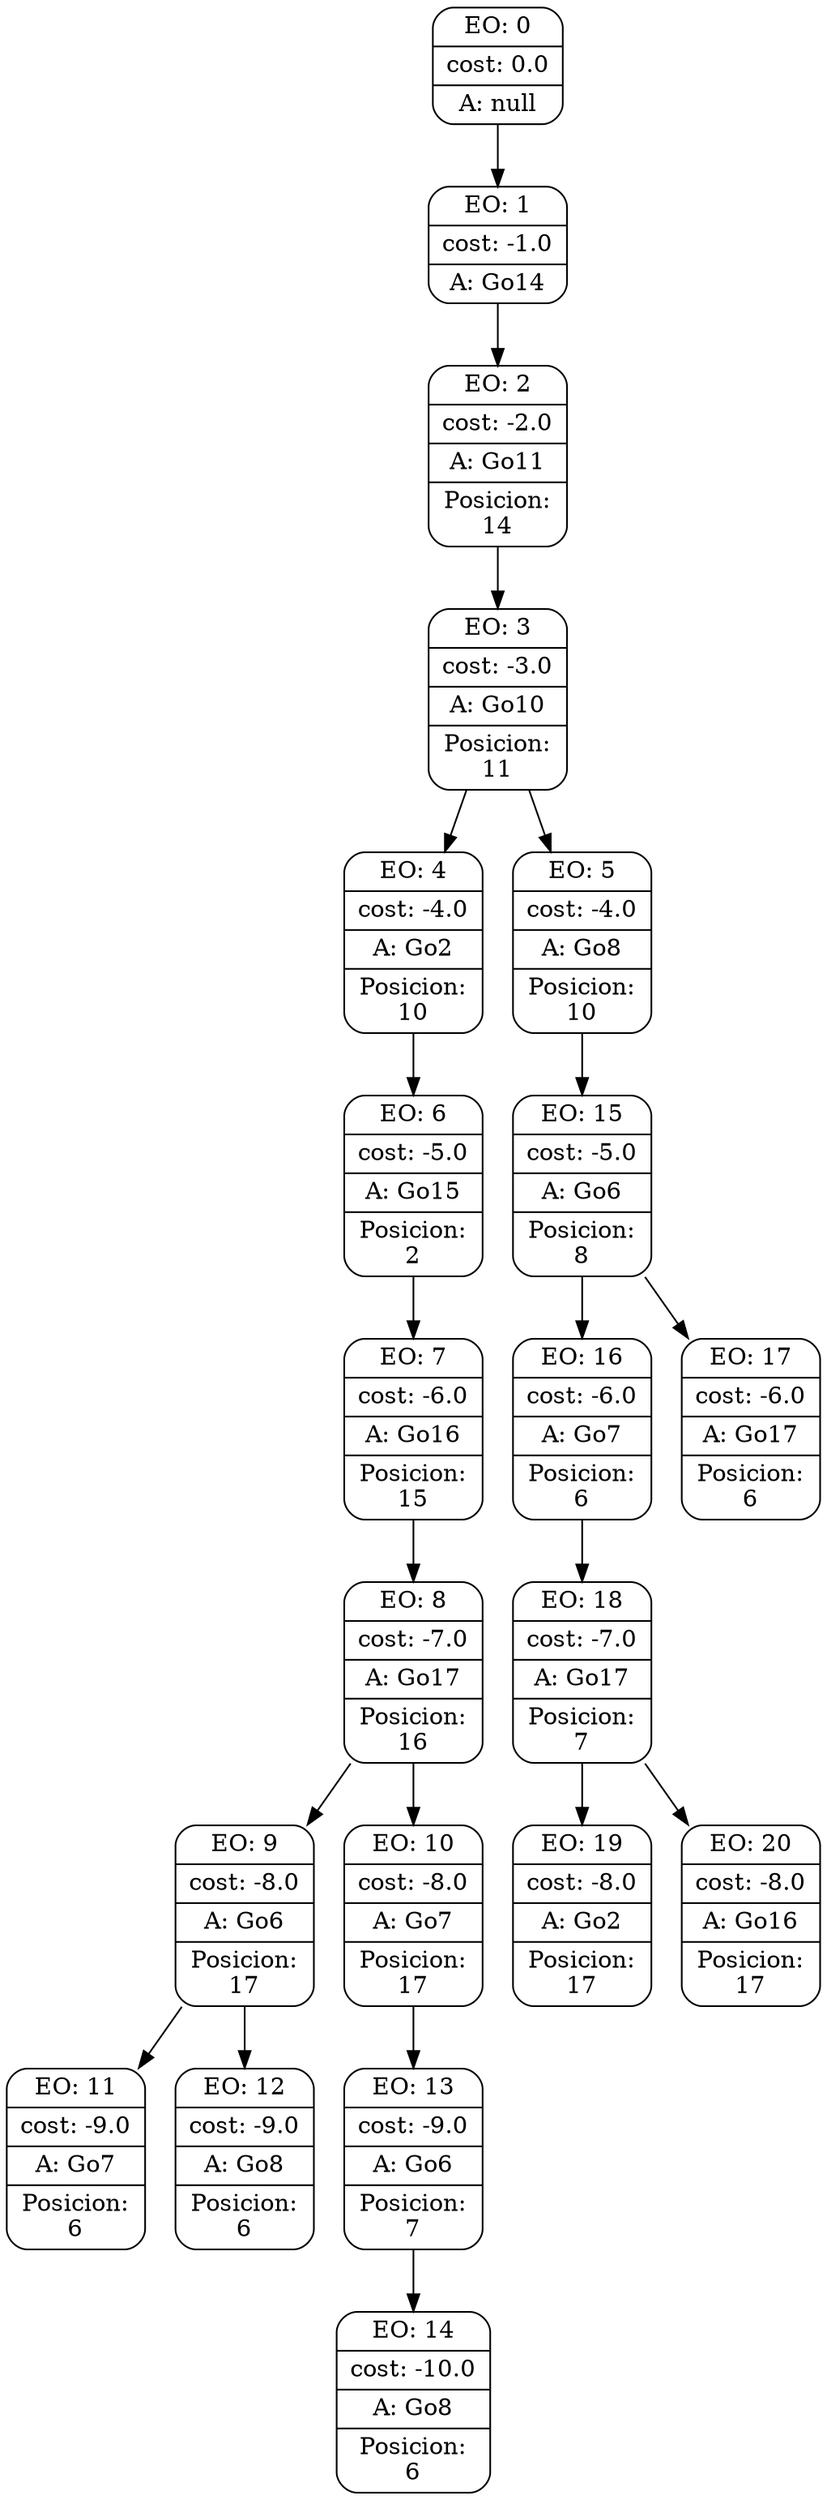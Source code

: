 digraph g {
node [shape = Mrecord];
nodo0[label="{EO: 0|cost: 0.0|A: null}"]
nodo1[label="{EO: 1|cost: -1.0|A: Go14}"]
nodo2[label="{EO: 2|cost: -2.0|A: Go11|Posicion:\n14}"]
nodo3[label="{EO: 3|cost: -3.0|A: Go10|Posicion:\n11}"]
nodo4[label="{EO: 4|cost: -4.0|A: Go2|Posicion:\n10}"]
nodo6[label="{EO: 6|cost: -5.0|A: Go15|Posicion:\n2}"]
nodo7[label="{EO: 7|cost: -6.0|A: Go16|Posicion:\n15}"]
nodo8[label="{EO: 8|cost: -7.0|A: Go17|Posicion:\n16}"]
nodo9[label="{EO: 9|cost: -8.0|A: Go6|Posicion:\n17}"]
nodo11[label="{EO: 11|cost: -9.0|A: Go7|Posicion:\n6}"]

nodo9 -> nodo11;
nodo12[label="{EO: 12|cost: -9.0|A: Go8|Posicion:\n6}"]

nodo9 -> nodo12;

nodo8 -> nodo9;
nodo10[label="{EO: 10|cost: -8.0|A: Go7|Posicion:\n17}"]
nodo13[label="{EO: 13|cost: -9.0|A: Go6|Posicion:\n7}"]
nodo14[label="{EO: 14|cost: -10.0|A: Go8|Posicion:\n6}"]

nodo13 -> nodo14;

nodo10 -> nodo13;

nodo8 -> nodo10;

nodo7 -> nodo8;

nodo6 -> nodo7;

nodo4 -> nodo6;

nodo3 -> nodo4;
nodo5[label="{EO: 5|cost: -4.0|A: Go8|Posicion:\n10}"]
nodo15[label="{EO: 15|cost: -5.0|A: Go6|Posicion:\n8}"]
nodo16[label="{EO: 16|cost: -6.0|A: Go7|Posicion:\n6}"]
nodo18[label="{EO: 18|cost: -7.0|A: Go17|Posicion:\n7}"]
nodo19[label="{EO: 19|cost: -8.0|A: Go2|Posicion:\n17}"]

nodo18 -> nodo19;
nodo20[label="{EO: 20|cost: -8.0|A: Go16|Posicion:\n17}"]

nodo18 -> nodo20;

nodo16 -> nodo18;

nodo15 -> nodo16;
nodo17[label="{EO: 17|cost: -6.0|A: Go17|Posicion:\n6}"]

nodo15 -> nodo17;

nodo5 -> nodo15;

nodo3 -> nodo5;

nodo2 -> nodo3;

nodo1 -> nodo2;

nodo0 -> nodo1;


}